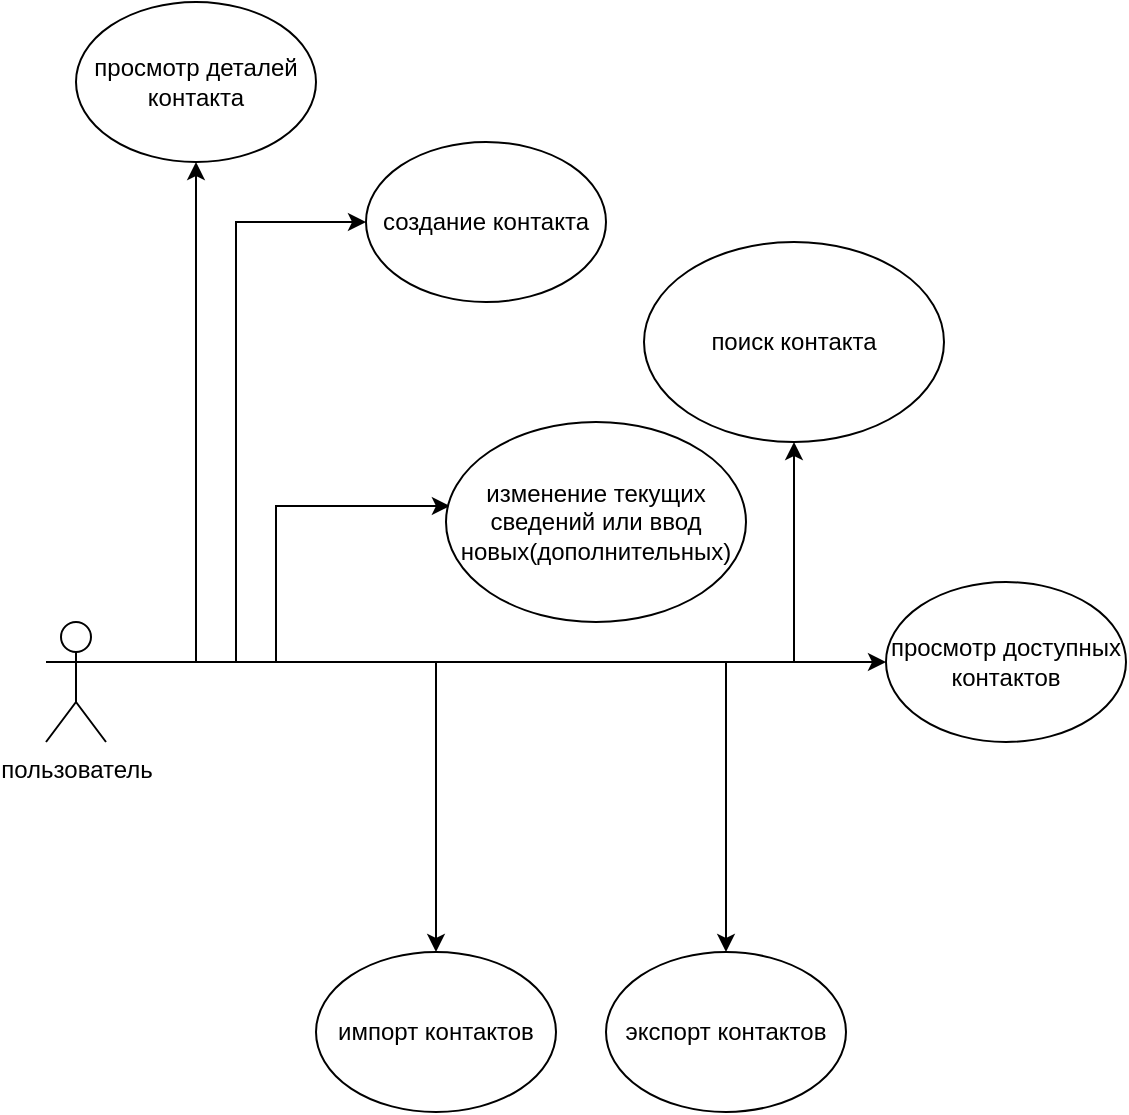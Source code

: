 <mxfile version="15.2.9" type="github" pages="6">
  <diagram id="noFNw0m7qBDQd7dlQbDC" name="Page-1">
    <mxGraphModel dx="782" dy="749" grid="1" gridSize="10" guides="1" tooltips="1" connect="1" arrows="1" fold="1" page="1" pageScale="1" pageWidth="827" pageHeight="1169" math="0" shadow="0">
      <root>
        <mxCell id="0" />
        <mxCell id="1" parent="0" />
        <mxCell id="QxHmwUfe9fX8RYshMnPj-15" style="edgeStyle=orthogonalEdgeStyle;rounded=0;orthogonalLoop=1;jettySize=auto;html=1;exitX=1;exitY=0.333;exitDx=0;exitDy=0;exitPerimeter=0;entryX=0.5;entryY=1;entryDx=0;entryDy=0;" edge="1" parent="1" source="QxHmwUfe9fX8RYshMnPj-1" target="QxHmwUfe9fX8RYshMnPj-13">
          <mxGeometry relative="1" as="geometry" />
        </mxCell>
        <mxCell id="QxHmwUfe9fX8RYshMnPj-16" style="edgeStyle=orthogonalEdgeStyle;rounded=0;orthogonalLoop=1;jettySize=auto;html=1;exitX=1;exitY=0.333;exitDx=0;exitDy=0;exitPerimeter=0;entryX=0.013;entryY=0.42;entryDx=0;entryDy=0;entryPerimeter=0;" edge="1" parent="1" source="QxHmwUfe9fX8RYshMnPj-1" target="QxHmwUfe9fX8RYshMnPj-5">
          <mxGeometry relative="1" as="geometry" />
        </mxCell>
        <mxCell id="QxHmwUfe9fX8RYshMnPj-17" style="edgeStyle=orthogonalEdgeStyle;rounded=0;orthogonalLoop=1;jettySize=auto;html=1;exitX=1;exitY=0.333;exitDx=0;exitDy=0;exitPerimeter=0;entryX=0;entryY=0.5;entryDx=0;entryDy=0;" edge="1" parent="1" source="QxHmwUfe9fX8RYshMnPj-1" target="QxHmwUfe9fX8RYshMnPj-10">
          <mxGeometry relative="1" as="geometry" />
        </mxCell>
        <mxCell id="QxHmwUfe9fX8RYshMnPj-18" style="edgeStyle=orthogonalEdgeStyle;rounded=0;orthogonalLoop=1;jettySize=auto;html=1;exitX=1;exitY=0.333;exitDx=0;exitDy=0;exitPerimeter=0;entryX=0.5;entryY=0;entryDx=0;entryDy=0;" edge="1" parent="1" source="QxHmwUfe9fX8RYshMnPj-1" target="QxHmwUfe9fX8RYshMnPj-11">
          <mxGeometry relative="1" as="geometry" />
        </mxCell>
        <mxCell id="QxHmwUfe9fX8RYshMnPj-19" style="edgeStyle=orthogonalEdgeStyle;rounded=0;orthogonalLoop=1;jettySize=auto;html=1;exitX=1;exitY=0.333;exitDx=0;exitDy=0;exitPerimeter=0;entryX=0;entryY=0.5;entryDx=0;entryDy=0;" edge="1" parent="1" source="QxHmwUfe9fX8RYshMnPj-1" target="QxHmwUfe9fX8RYshMnPj-14">
          <mxGeometry relative="1" as="geometry" />
        </mxCell>
        <mxCell id="QxHmwUfe9fX8RYshMnPj-20" style="edgeStyle=orthogonalEdgeStyle;rounded=0;orthogonalLoop=1;jettySize=auto;html=1;exitX=1;exitY=0.333;exitDx=0;exitDy=0;exitPerimeter=0;entryX=0.5;entryY=1;entryDx=0;entryDy=0;" edge="1" parent="1" source="QxHmwUfe9fX8RYshMnPj-1" target="QxHmwUfe9fX8RYshMnPj-7">
          <mxGeometry relative="1" as="geometry" />
        </mxCell>
        <mxCell id="QxHmwUfe9fX8RYshMnPj-22" style="edgeStyle=orthogonalEdgeStyle;rounded=0;orthogonalLoop=1;jettySize=auto;html=1;exitX=1;exitY=0.333;exitDx=0;exitDy=0;exitPerimeter=0;entryX=0.5;entryY=0;entryDx=0;entryDy=0;" edge="1" parent="1" source="QxHmwUfe9fX8RYshMnPj-1" target="QxHmwUfe9fX8RYshMnPj-21">
          <mxGeometry relative="1" as="geometry" />
        </mxCell>
        <mxCell id="QxHmwUfe9fX8RYshMnPj-1" value="пользователь" style="shape=umlActor;verticalLabelPosition=bottom;verticalAlign=top;html=1;outlineConnect=0;" vertex="1" parent="1">
          <mxGeometry x="40" y="380" width="30" height="60" as="geometry" />
        </mxCell>
        <mxCell id="QxHmwUfe9fX8RYshMnPj-5" value="изменение текущих сведений или ввод новых(дополнительных)" style="ellipse;whiteSpace=wrap;html=1;" vertex="1" parent="1">
          <mxGeometry x="240" y="280" width="150" height="100" as="geometry" />
        </mxCell>
        <mxCell id="QxHmwUfe9fX8RYshMnPj-7" value="поиск контакта" style="ellipse;whiteSpace=wrap;html=1;" vertex="1" parent="1">
          <mxGeometry x="339" y="190" width="150" height="100" as="geometry" />
        </mxCell>
        <mxCell id="QxHmwUfe9fX8RYshMnPj-10" value="просмотр доступных контактов" style="ellipse;whiteSpace=wrap;html=1;" vertex="1" parent="1">
          <mxGeometry x="460" y="360" width="120" height="80" as="geometry" />
        </mxCell>
        <mxCell id="QxHmwUfe9fX8RYshMnPj-11" value="импорт контактов" style="ellipse;whiteSpace=wrap;html=1;" vertex="1" parent="1">
          <mxGeometry x="175" y="545" width="120" height="80" as="geometry" />
        </mxCell>
        <mxCell id="QxHmwUfe9fX8RYshMnPj-13" value="просмотр деталей контакта" style="ellipse;whiteSpace=wrap;html=1;" vertex="1" parent="1">
          <mxGeometry x="55" y="70" width="120" height="80" as="geometry" />
        </mxCell>
        <mxCell id="QxHmwUfe9fX8RYshMnPj-14" value="создание контакта" style="ellipse;whiteSpace=wrap;html=1;" vertex="1" parent="1">
          <mxGeometry x="200" y="140" width="120" height="80" as="geometry" />
        </mxCell>
        <mxCell id="QxHmwUfe9fX8RYshMnPj-21" value="&lt;span&gt;экспорт контактов&lt;/span&gt;" style="ellipse;whiteSpace=wrap;html=1;" vertex="1" parent="1">
          <mxGeometry x="320" y="545" width="120" height="80" as="geometry" />
        </mxCell>
      </root>
    </mxGraphModel>
  </diagram>
  <diagram id="DNUqwKltIspWjeWCtMgM" name="Page-2">
    <mxGraphModel dx="782" dy="749" grid="1" gridSize="10" guides="1" tooltips="1" connect="1" arrows="1" fold="1" page="1" pageScale="1" pageWidth="827" pageHeight="1169" math="0" shadow="0">
      <root>
        <mxCell id="B0-L2ntAiZKXL0hxGSoA-0" />
        <mxCell id="B0-L2ntAiZKXL0hxGSoA-1" parent="B0-L2ntAiZKXL0hxGSoA-0" />
        <mxCell id="B0-L2ntAiZKXL0hxGSoA-2" value="пользователь" style="shape=umlActor;verticalLabelPosition=bottom;verticalAlign=top;html=1;outlineConnect=0;" vertex="1" parent="B0-L2ntAiZKXL0hxGSoA-1">
          <mxGeometry x="180" y="220" width="30" height="60" as="geometry" />
        </mxCell>
        <mxCell id="B0-L2ntAiZKXL0hxGSoA-3" value="Система" style="rounded=0;whiteSpace=wrap;html=1;" vertex="1" parent="B0-L2ntAiZKXL0hxGSoA-1">
          <mxGeometry x="360" y="200" width="120" height="60" as="geometry" />
        </mxCell>
        <mxCell id="dG1VfDpOW0zo1V5SkwSs-0" value="" style="rounded=0;whiteSpace=wrap;html=1;" vertex="1" parent="B0-L2ntAiZKXL0hxGSoA-1">
          <mxGeometry x="190" y="330" width="10" height="130" as="geometry" />
        </mxCell>
        <mxCell id="SUKtC2Z9NnJkBcChLF8K-0" value="" style="rounded=0;whiteSpace=wrap;html=1;" vertex="1" parent="B0-L2ntAiZKXL0hxGSoA-1">
          <mxGeometry x="414" y="330" width="10" height="130" as="geometry" />
        </mxCell>
        <mxCell id="SUKtC2Z9NnJkBcChLF8K-1" value="" style="endArrow=classic;html=1;exitX=1;exitY=0;exitDx=0;exitDy=0;entryX=0;entryY=0;entryDx=0;entryDy=0;" edge="1" parent="B0-L2ntAiZKXL0hxGSoA-1" source="dG1VfDpOW0zo1V5SkwSs-0" target="SUKtC2Z9NnJkBcChLF8K-0">
          <mxGeometry width="50" height="50" relative="1" as="geometry">
            <mxPoint x="300" y="400" as="sourcePoint" />
            <mxPoint x="350" y="350" as="targetPoint" />
          </mxGeometry>
        </mxCell>
        <mxCell id="gdnXDfPHYUvwP7zDh1u8-0" value="ввод имени" style="text;html=1;align=center;verticalAlign=middle;resizable=0;points=[];autosize=1;strokeColor=none;fillColor=none;" vertex="1" parent="B0-L2ntAiZKXL0hxGSoA-1">
          <mxGeometry x="260" y="300" width="80" height="20" as="geometry" />
        </mxCell>
        <mxCell id="gdnXDfPHYUvwP7zDh1u8-7" value="" style="endArrow=classic;dashed=1;html=1;endFill=1;entryX=1;entryY=1;entryDx=0;entryDy=0;exitX=0;exitY=1;exitDx=0;exitDy=0;" edge="1" parent="B0-L2ntAiZKXL0hxGSoA-1" source="SUKtC2Z9NnJkBcChLF8K-0" target="dG1VfDpOW0zo1V5SkwSs-0">
          <mxGeometry width="50" height="50" relative="1" as="geometry">
            <mxPoint x="320" y="600" as="sourcePoint" />
            <mxPoint x="370" y="550" as="targetPoint" />
          </mxGeometry>
        </mxCell>
        <mxCell id="gdnXDfPHYUvwP7zDh1u8-8" value="Контакт создан" style="text;html=1;align=center;verticalAlign=middle;resizable=0;points=[];autosize=1;strokeColor=none;fillColor=none;" vertex="1" parent="B0-L2ntAiZKXL0hxGSoA-1">
          <mxGeometry x="254" y="430" width="100" height="20" as="geometry" />
        </mxCell>
        <mxCell id="gdnXDfPHYUvwP7zDh1u8-10" value="" style="endArrow=none;dashed=1;html=1;entryX=0.5;entryY=0.5;entryDx=0;entryDy=0;entryPerimeter=0;exitX=0.5;exitY=0;exitDx=0;exitDy=0;" edge="1" parent="B0-L2ntAiZKXL0hxGSoA-1" source="dG1VfDpOW0zo1V5SkwSs-0" target="B0-L2ntAiZKXL0hxGSoA-2">
          <mxGeometry width="50" height="50" relative="1" as="geometry">
            <mxPoint x="130" y="360" as="sourcePoint" />
            <mxPoint x="180" y="310" as="targetPoint" />
          </mxGeometry>
        </mxCell>
        <mxCell id="gdnXDfPHYUvwP7zDh1u8-12" value="" style="endArrow=none;dashed=1;html=1;exitX=0.5;exitY=0;exitDx=0;exitDy=0;entryX=0.5;entryY=1;entryDx=0;entryDy=0;" edge="1" parent="B0-L2ntAiZKXL0hxGSoA-1" source="SUKtC2Z9NnJkBcChLF8K-0" target="B0-L2ntAiZKXL0hxGSoA-3">
          <mxGeometry width="50" height="50" relative="1" as="geometry">
            <mxPoint x="210" y="140" as="sourcePoint" />
            <mxPoint x="260" y="90" as="targetPoint" />
          </mxGeometry>
        </mxCell>
        <mxCell id="gdnXDfPHYUvwP7zDh1u8-13" value="" style="endArrow=none;dashed=1;html=1;entryX=0.5;entryY=1;entryDx=0;entryDy=0;" edge="1" parent="B0-L2ntAiZKXL0hxGSoA-1" target="dG1VfDpOW0zo1V5SkwSs-0">
          <mxGeometry width="50" height="50" relative="1" as="geometry">
            <mxPoint x="195" y="530" as="sourcePoint" />
            <mxPoint x="250" y="560" as="targetPoint" />
          </mxGeometry>
        </mxCell>
        <mxCell id="gdnXDfPHYUvwP7zDh1u8-14" value="" style="endArrow=none;dashed=1;html=1;entryX=0.5;entryY=1;entryDx=0;entryDy=0;" edge="1" parent="B0-L2ntAiZKXL0hxGSoA-1" target="SUKtC2Z9NnJkBcChLF8K-0">
          <mxGeometry width="50" height="50" relative="1" as="geometry">
            <mxPoint x="419" y="540" as="sourcePoint" />
            <mxPoint x="470" y="530" as="targetPoint" />
          </mxGeometry>
        </mxCell>
        <mxCell id="RpabWDifIU7xwiUd1cJ8-0" value="категория контакта" style="rounded=0;whiteSpace=wrap;html=1;" vertex="1" parent="B0-L2ntAiZKXL0hxGSoA-1">
          <mxGeometry x="280" y="40" width="120" height="60" as="geometry" />
        </mxCell>
        <mxCell id="RpabWDifIU7xwiUd1cJ8-1" value="предложение о смене имени если уже есть такое имя" style="rounded=0;whiteSpace=wrap;html=1;" vertex="1" parent="B0-L2ntAiZKXL0hxGSoA-1">
          <mxGeometry x="140" y="40" width="120" height="60" as="geometry" />
        </mxCell>
        <mxCell id="Uib4X7zMAWOeDh5U-Mc_-0" value="&lt;span&gt;создание контакта&lt;/span&gt;" style="rounded=0;whiteSpace=wrap;html=1;" vertex="1" parent="B0-L2ntAiZKXL0hxGSoA-1">
          <mxGeometry x="244" y="120" width="120" height="60" as="geometry" />
        </mxCell>
      </root>
    </mxGraphModel>
  </diagram>
  <diagram id="oPzQtn9VEUiXPc2_huBk" name="Page-3">
    <mxGraphModel dx="782" dy="749" grid="1" gridSize="10" guides="1" tooltips="1" connect="1" arrows="1" fold="1" page="1" pageScale="1" pageWidth="827" pageHeight="1169" math="0" shadow="0">
      <root>
        <mxCell id="JvB7w1GRQuXjoaZ8tawv-0" />
        <mxCell id="JvB7w1GRQuXjoaZ8tawv-1" parent="JvB7w1GRQuXjoaZ8tawv-0" />
        <mxCell id="Q1H9kzHEih8PbilOuPhA-0" value="пользователь" style="shape=umlActor;verticalLabelPosition=bottom;verticalAlign=top;html=1;outlineConnect=0;" vertex="1" parent="JvB7w1GRQuXjoaZ8tawv-1">
          <mxGeometry x="180" y="220" width="30" height="60" as="geometry" />
        </mxCell>
        <mxCell id="Q1H9kzHEih8PbilOuPhA-1" value="Система" style="rounded=0;whiteSpace=wrap;html=1;" vertex="1" parent="JvB7w1GRQuXjoaZ8tawv-1">
          <mxGeometry x="360" y="200" width="120" height="60" as="geometry" />
        </mxCell>
        <mxCell id="Q1H9kzHEih8PbilOuPhA-2" value="" style="rounded=0;whiteSpace=wrap;html=1;" vertex="1" parent="JvB7w1GRQuXjoaZ8tawv-1">
          <mxGeometry x="190" y="330" width="10" height="130" as="geometry" />
        </mxCell>
        <mxCell id="Q1H9kzHEih8PbilOuPhA-3" value="" style="rounded=0;whiteSpace=wrap;html=1;" vertex="1" parent="JvB7w1GRQuXjoaZ8tawv-1">
          <mxGeometry x="414" y="330" width="10" height="130" as="geometry" />
        </mxCell>
        <mxCell id="Q1H9kzHEih8PbilOuPhA-4" value="" style="endArrow=classic;html=1;exitX=1;exitY=0;exitDx=0;exitDy=0;entryX=0;entryY=0;entryDx=0;entryDy=0;" edge="1" parent="JvB7w1GRQuXjoaZ8tawv-1" source="Q1H9kzHEih8PbilOuPhA-2" target="Q1H9kzHEih8PbilOuPhA-3">
          <mxGeometry width="50" height="50" relative="1" as="geometry">
            <mxPoint x="300" y="400" as="sourcePoint" />
            <mxPoint x="350" y="350" as="targetPoint" />
          </mxGeometry>
        </mxCell>
        <mxCell id="Q1H9kzHEih8PbilOuPhA-5" value="выбор контакта из списка" style="text;html=1;align=center;verticalAlign=middle;resizable=0;points=[];autosize=1;strokeColor=none;fillColor=none;" vertex="1" parent="JvB7w1GRQuXjoaZ8tawv-1">
          <mxGeometry x="220" y="300" width="160" height="20" as="geometry" />
        </mxCell>
        <mxCell id="Q1H9kzHEih8PbilOuPhA-6" value="" style="endArrow=classic;dashed=1;html=1;endFill=1;entryX=1;entryY=1;entryDx=0;entryDy=0;exitX=0;exitY=1;exitDx=0;exitDy=0;" edge="1" parent="JvB7w1GRQuXjoaZ8tawv-1" source="Q1H9kzHEih8PbilOuPhA-3" target="Q1H9kzHEih8PbilOuPhA-2">
          <mxGeometry width="50" height="50" relative="1" as="geometry">
            <mxPoint x="320" y="600" as="sourcePoint" />
            <mxPoint x="370" y="550" as="targetPoint" />
          </mxGeometry>
        </mxCell>
        <mxCell id="Q1H9kzHEih8PbilOuPhA-7" value="просмотр деталей контакта" style="text;html=1;align=center;verticalAlign=middle;resizable=0;points=[];autosize=1;strokeColor=none;fillColor=none;" vertex="1" parent="JvB7w1GRQuXjoaZ8tawv-1">
          <mxGeometry x="219" y="430" width="170" height="20" as="geometry" />
        </mxCell>
        <mxCell id="Q1H9kzHEih8PbilOuPhA-8" value="" style="endArrow=none;dashed=1;html=1;entryX=0.5;entryY=0.5;entryDx=0;entryDy=0;entryPerimeter=0;exitX=0.5;exitY=0;exitDx=0;exitDy=0;" edge="1" parent="JvB7w1GRQuXjoaZ8tawv-1" source="Q1H9kzHEih8PbilOuPhA-2" target="Q1H9kzHEih8PbilOuPhA-0">
          <mxGeometry width="50" height="50" relative="1" as="geometry">
            <mxPoint x="130" y="360" as="sourcePoint" />
            <mxPoint x="180" y="310" as="targetPoint" />
          </mxGeometry>
        </mxCell>
        <mxCell id="Q1H9kzHEih8PbilOuPhA-9" value="" style="endArrow=none;dashed=1;html=1;exitX=0.5;exitY=0;exitDx=0;exitDy=0;entryX=0.5;entryY=1;entryDx=0;entryDy=0;" edge="1" parent="JvB7w1GRQuXjoaZ8tawv-1" source="Q1H9kzHEih8PbilOuPhA-3" target="Q1H9kzHEih8PbilOuPhA-1">
          <mxGeometry width="50" height="50" relative="1" as="geometry">
            <mxPoint x="210" y="140" as="sourcePoint" />
            <mxPoint x="260" y="90" as="targetPoint" />
          </mxGeometry>
        </mxCell>
        <mxCell id="Q1H9kzHEih8PbilOuPhA-10" value="" style="endArrow=none;dashed=1;html=1;entryX=0.5;entryY=1;entryDx=0;entryDy=0;" edge="1" parent="JvB7w1GRQuXjoaZ8tawv-1" target="Q1H9kzHEih8PbilOuPhA-2">
          <mxGeometry width="50" height="50" relative="1" as="geometry">
            <mxPoint x="195" y="530" as="sourcePoint" />
            <mxPoint x="250" y="560" as="targetPoint" />
          </mxGeometry>
        </mxCell>
        <mxCell id="Q1H9kzHEih8PbilOuPhA-11" value="" style="endArrow=none;dashed=1;html=1;entryX=0.5;entryY=1;entryDx=0;entryDy=0;" edge="1" parent="JvB7w1GRQuXjoaZ8tawv-1" target="Q1H9kzHEih8PbilOuPhA-3">
          <mxGeometry width="50" height="50" relative="1" as="geometry">
            <mxPoint x="419" y="540" as="sourcePoint" />
            <mxPoint x="470" y="530" as="targetPoint" />
          </mxGeometry>
        </mxCell>
        <mxCell id="6JbSl9sHgLoNSjw7WQf8-0" value="&lt;span&gt;просмотр деталей контакта&lt;/span&gt;" style="rounded=0;whiteSpace=wrap;html=1;" vertex="1" parent="JvB7w1GRQuXjoaZ8tawv-1">
          <mxGeometry x="230" y="100" width="120" height="60" as="geometry" />
        </mxCell>
      </root>
    </mxGraphModel>
  </diagram>
  <diagram id="MdPuPC7QZzIerE7jXu_u" name="Page-4">
    <mxGraphModel dx="782" dy="749" grid="1" gridSize="10" guides="1" tooltips="1" connect="1" arrows="1" fold="1" page="1" pageScale="1" pageWidth="827" pageHeight="1169" math="0" shadow="0">
      <root>
        <mxCell id="yTW2bUtDa5X_vojNQ-Gy-0" />
        <mxCell id="yTW2bUtDa5X_vojNQ-Gy-1" parent="yTW2bUtDa5X_vojNQ-Gy-0" />
        <mxCell id="ZV12r2KKqI4RfT_8L4as-0" value="пользователь" style="shape=umlActor;verticalLabelPosition=bottom;verticalAlign=top;html=1;outlineConnect=0;" vertex="1" parent="yTW2bUtDa5X_vojNQ-Gy-1">
          <mxGeometry x="180" y="220" width="30" height="60" as="geometry" />
        </mxCell>
        <mxCell id="ZV12r2KKqI4RfT_8L4as-1" value="Система" style="rounded=0;whiteSpace=wrap;html=1;" vertex="1" parent="yTW2bUtDa5X_vojNQ-Gy-1">
          <mxGeometry x="360" y="200" width="120" height="60" as="geometry" />
        </mxCell>
        <mxCell id="ZV12r2KKqI4RfT_8L4as-2" value="" style="rounded=0;whiteSpace=wrap;html=1;" vertex="1" parent="yTW2bUtDa5X_vojNQ-Gy-1">
          <mxGeometry x="190" y="330" width="10" height="130" as="geometry" />
        </mxCell>
        <mxCell id="ZV12r2KKqI4RfT_8L4as-3" value="" style="rounded=0;whiteSpace=wrap;html=1;" vertex="1" parent="yTW2bUtDa5X_vojNQ-Gy-1">
          <mxGeometry x="414" y="330" width="10" height="130" as="geometry" />
        </mxCell>
        <mxCell id="ZV12r2KKqI4RfT_8L4as-4" value="" style="endArrow=classic;html=1;exitX=1;exitY=0;exitDx=0;exitDy=0;entryX=0;entryY=0;entryDx=0;entryDy=0;" edge="1" parent="yTW2bUtDa5X_vojNQ-Gy-1" source="ZV12r2KKqI4RfT_8L4as-2" target="ZV12r2KKqI4RfT_8L4as-3">
          <mxGeometry width="50" height="50" relative="1" as="geometry">
            <mxPoint x="300" y="400" as="sourcePoint" />
            <mxPoint x="350" y="350" as="targetPoint" />
          </mxGeometry>
        </mxCell>
        <mxCell id="ZV12r2KKqI4RfT_8L4as-5" value="ввод имени в строку поиска" style="text;html=1;align=center;verticalAlign=middle;resizable=0;points=[];autosize=1;strokeColor=none;fillColor=none;" vertex="1" parent="yTW2bUtDa5X_vojNQ-Gy-1">
          <mxGeometry x="215" y="300" width="170" height="20" as="geometry" />
        </mxCell>
        <mxCell id="ZV12r2KKqI4RfT_8L4as-6" value="" style="endArrow=classic;dashed=1;html=1;endFill=1;entryX=1;entryY=1;entryDx=0;entryDy=0;exitX=0;exitY=1;exitDx=0;exitDy=0;" edge="1" parent="yTW2bUtDa5X_vojNQ-Gy-1" source="ZV12r2KKqI4RfT_8L4as-3" target="ZV12r2KKqI4RfT_8L4as-2">
          <mxGeometry width="50" height="50" relative="1" as="geometry">
            <mxPoint x="320" y="600" as="sourcePoint" />
            <mxPoint x="370" y="550" as="targetPoint" />
          </mxGeometry>
        </mxCell>
        <mxCell id="ZV12r2KKqI4RfT_8L4as-7" value="вывод контакта (или нескольких)" style="text;html=1;align=center;verticalAlign=middle;resizable=0;points=[];autosize=1;strokeColor=none;fillColor=none;" vertex="1" parent="yTW2bUtDa5X_vojNQ-Gy-1">
          <mxGeometry x="204" y="430" width="200" height="20" as="geometry" />
        </mxCell>
        <mxCell id="ZV12r2KKqI4RfT_8L4as-8" value="" style="endArrow=none;dashed=1;html=1;entryX=0.5;entryY=0.5;entryDx=0;entryDy=0;entryPerimeter=0;exitX=0.5;exitY=0;exitDx=0;exitDy=0;" edge="1" parent="yTW2bUtDa5X_vojNQ-Gy-1" source="ZV12r2KKqI4RfT_8L4as-2" target="ZV12r2KKqI4RfT_8L4as-0">
          <mxGeometry width="50" height="50" relative="1" as="geometry">
            <mxPoint x="130" y="360" as="sourcePoint" />
            <mxPoint x="180" y="310" as="targetPoint" />
          </mxGeometry>
        </mxCell>
        <mxCell id="ZV12r2KKqI4RfT_8L4as-9" value="" style="endArrow=none;dashed=1;html=1;exitX=0.5;exitY=0;exitDx=0;exitDy=0;entryX=0.5;entryY=1;entryDx=0;entryDy=0;" edge="1" parent="yTW2bUtDa5X_vojNQ-Gy-1" source="ZV12r2KKqI4RfT_8L4as-3" target="ZV12r2KKqI4RfT_8L4as-1">
          <mxGeometry width="50" height="50" relative="1" as="geometry">
            <mxPoint x="210" y="140" as="sourcePoint" />
            <mxPoint x="260" y="90" as="targetPoint" />
          </mxGeometry>
        </mxCell>
        <mxCell id="ZV12r2KKqI4RfT_8L4as-10" value="" style="endArrow=none;dashed=1;html=1;entryX=0.5;entryY=1;entryDx=0;entryDy=0;" edge="1" parent="yTW2bUtDa5X_vojNQ-Gy-1" target="ZV12r2KKqI4RfT_8L4as-2">
          <mxGeometry width="50" height="50" relative="1" as="geometry">
            <mxPoint x="195" y="530" as="sourcePoint" />
            <mxPoint x="250" y="560" as="targetPoint" />
          </mxGeometry>
        </mxCell>
        <mxCell id="ZV12r2KKqI4RfT_8L4as-11" value="" style="endArrow=none;dashed=1;html=1;entryX=0.5;entryY=1;entryDx=0;entryDy=0;" edge="1" parent="yTW2bUtDa5X_vojNQ-Gy-1" target="ZV12r2KKqI4RfT_8L4as-3">
          <mxGeometry width="50" height="50" relative="1" as="geometry">
            <mxPoint x="419" y="540" as="sourcePoint" />
            <mxPoint x="470" y="530" as="targetPoint" />
          </mxGeometry>
        </mxCell>
        <mxCell id="5WUJYLZmNVu7BNlErRCd-0" value="&lt;span&gt;поиск контакта&lt;/span&gt;" style="rounded=0;whiteSpace=wrap;html=1;" vertex="1" parent="yTW2bUtDa5X_vojNQ-Gy-1">
          <mxGeometry x="230" y="110" width="120" height="60" as="geometry" />
        </mxCell>
      </root>
    </mxGraphModel>
  </diagram>
  <diagram id="Mc8WsaHmqG8dyKOB08Su" name="Page-5">
    <mxGraphModel dx="782" dy="749" grid="1" gridSize="10" guides="1" tooltips="1" connect="1" arrows="1" fold="1" page="1" pageScale="1" pageWidth="827" pageHeight="1169" math="0" shadow="0">
      <root>
        <mxCell id="z3ocOnoBX9DAsUEjC-rp-0" />
        <mxCell id="z3ocOnoBX9DAsUEjC-rp-1" parent="z3ocOnoBX9DAsUEjC-rp-0" />
        <mxCell id="9_M24y_08UsC5M0lfd26-0" value="пользователь" style="shape=umlActor;verticalLabelPosition=bottom;verticalAlign=top;html=1;outlineConnect=0;" vertex="1" parent="z3ocOnoBX9DAsUEjC-rp-1">
          <mxGeometry x="180" y="220" width="30" height="60" as="geometry" />
        </mxCell>
        <mxCell id="9_M24y_08UsC5M0lfd26-1" value="Система" style="rounded=0;whiteSpace=wrap;html=1;" vertex="1" parent="z3ocOnoBX9DAsUEjC-rp-1">
          <mxGeometry x="360" y="200" width="120" height="60" as="geometry" />
        </mxCell>
        <mxCell id="9_M24y_08UsC5M0lfd26-2" value="" style="rounded=0;whiteSpace=wrap;html=1;" vertex="1" parent="z3ocOnoBX9DAsUEjC-rp-1">
          <mxGeometry x="190" y="330" width="10" height="130" as="geometry" />
        </mxCell>
        <mxCell id="9_M24y_08UsC5M0lfd26-3" value="" style="rounded=0;whiteSpace=wrap;html=1;" vertex="1" parent="z3ocOnoBX9DAsUEjC-rp-1">
          <mxGeometry x="414" y="330" width="10" height="130" as="geometry" />
        </mxCell>
        <mxCell id="9_M24y_08UsC5M0lfd26-4" value="" style="endArrow=classic;html=1;exitX=1;exitY=0;exitDx=0;exitDy=0;entryX=0;entryY=0;entryDx=0;entryDy=0;" edge="1" parent="z3ocOnoBX9DAsUEjC-rp-1" source="9_M24y_08UsC5M0lfd26-2" target="9_M24y_08UsC5M0lfd26-3">
          <mxGeometry width="50" height="50" relative="1" as="geometry">
            <mxPoint x="300" y="400" as="sourcePoint" />
            <mxPoint x="350" y="350" as="targetPoint" />
          </mxGeometry>
        </mxCell>
        <mxCell id="9_M24y_08UsC5M0lfd26-5" value="выбор контакта" style="text;html=1;align=center;verticalAlign=middle;resizable=0;points=[];autosize=1;strokeColor=none;fillColor=none;" vertex="1" parent="z3ocOnoBX9DAsUEjC-rp-1">
          <mxGeometry x="250" y="300" width="100" height="20" as="geometry" />
        </mxCell>
        <mxCell id="9_M24y_08UsC5M0lfd26-6" value="" style="endArrow=classic;dashed=1;html=1;endFill=1;entryX=1;entryY=1;entryDx=0;entryDy=0;exitX=0;exitY=1;exitDx=0;exitDy=0;" edge="1" parent="z3ocOnoBX9DAsUEjC-rp-1" source="9_M24y_08UsC5M0lfd26-3" target="9_M24y_08UsC5M0lfd26-2">
          <mxGeometry width="50" height="50" relative="1" as="geometry">
            <mxPoint x="320" y="600" as="sourcePoint" />
            <mxPoint x="370" y="550" as="targetPoint" />
          </mxGeometry>
        </mxCell>
        <mxCell id="9_M24y_08UsC5M0lfd26-8" value="" style="endArrow=none;dashed=1;html=1;entryX=0.5;entryY=0.5;entryDx=0;entryDy=0;entryPerimeter=0;exitX=0.5;exitY=0;exitDx=0;exitDy=0;" edge="1" parent="z3ocOnoBX9DAsUEjC-rp-1" source="9_M24y_08UsC5M0lfd26-2" target="9_M24y_08UsC5M0lfd26-0">
          <mxGeometry width="50" height="50" relative="1" as="geometry">
            <mxPoint x="130" y="360" as="sourcePoint" />
            <mxPoint x="180" y="310" as="targetPoint" />
          </mxGeometry>
        </mxCell>
        <mxCell id="9_M24y_08UsC5M0lfd26-9" value="" style="endArrow=none;dashed=1;html=1;exitX=0.5;exitY=0;exitDx=0;exitDy=0;entryX=0.5;entryY=1;entryDx=0;entryDy=0;" edge="1" parent="z3ocOnoBX9DAsUEjC-rp-1" source="9_M24y_08UsC5M0lfd26-3" target="9_M24y_08UsC5M0lfd26-1">
          <mxGeometry width="50" height="50" relative="1" as="geometry">
            <mxPoint x="210" y="140" as="sourcePoint" />
            <mxPoint x="260" y="90" as="targetPoint" />
          </mxGeometry>
        </mxCell>
        <mxCell id="ISvDqQRL75gz2ODny-BO-0" value="&lt;span&gt;изменение текущих сведений или ввод новых(дополнительных)&lt;/span&gt;" style="rounded=0;whiteSpace=wrap;html=1;" vertex="1" parent="z3ocOnoBX9DAsUEjC-rp-1">
          <mxGeometry x="240" y="100" width="120" height="60" as="geometry" />
        </mxCell>
        <mxCell id="CU_W1Dt-wxNz_MzD3C0M-0" value="" style="rounded=0;whiteSpace=wrap;html=1;" vertex="1" parent="z3ocOnoBX9DAsUEjC-rp-1">
          <mxGeometry x="190" y="520" width="10" height="130" as="geometry" />
        </mxCell>
        <mxCell id="CU_W1Dt-wxNz_MzD3C0M-1" value="" style="rounded=0;whiteSpace=wrap;html=1;" vertex="1" parent="z3ocOnoBX9DAsUEjC-rp-1">
          <mxGeometry x="415" y="520" width="10" height="130" as="geometry" />
        </mxCell>
        <mxCell id="CU_W1Dt-wxNz_MzD3C0M-2" value="" style="endArrow=classic;html=1;exitX=1;exitY=0;exitDx=0;exitDy=0;entryX=0;entryY=0;entryDx=0;entryDy=0;" edge="1" parent="z3ocOnoBX9DAsUEjC-rp-1" source="CU_W1Dt-wxNz_MzD3C0M-0" target="CU_W1Dt-wxNz_MzD3C0M-1">
          <mxGeometry width="50" height="50" relative="1" as="geometry">
            <mxPoint x="320" y="570" as="sourcePoint" />
            <mxPoint x="370" y="520" as="targetPoint" />
          </mxGeometry>
        </mxCell>
        <mxCell id="CU_W1Dt-wxNz_MzD3C0M-3" value="редактирование контакта" style="text;html=1;align=center;verticalAlign=middle;resizable=0;points=[];autosize=1;strokeColor=none;fillColor=none;" vertex="1" parent="z3ocOnoBX9DAsUEjC-rp-1">
          <mxGeometry x="230" y="490" width="160" height="20" as="geometry" />
        </mxCell>
        <mxCell id="CU_W1Dt-wxNz_MzD3C0M-4" value="" style="rounded=0;whiteSpace=wrap;html=1;" vertex="1" parent="z3ocOnoBX9DAsUEjC-rp-1">
          <mxGeometry x="510" y="520" width="10" height="130" as="geometry" />
        </mxCell>
        <mxCell id="CU_W1Dt-wxNz_MzD3C0M-5" value="" style="rounded=0;whiteSpace=wrap;html=1;" vertex="1" parent="z3ocOnoBX9DAsUEjC-rp-1">
          <mxGeometry x="735" y="520" width="10" height="130" as="geometry" />
        </mxCell>
        <mxCell id="CU_W1Dt-wxNz_MzD3C0M-6" value="" style="endArrow=classic;html=1;exitX=1;exitY=0;exitDx=0;exitDy=0;entryX=0;entryY=0;entryDx=0;entryDy=0;" edge="1" parent="z3ocOnoBX9DAsUEjC-rp-1" source="CU_W1Dt-wxNz_MzD3C0M-4" target="CU_W1Dt-wxNz_MzD3C0M-5">
          <mxGeometry width="50" height="50" relative="1" as="geometry">
            <mxPoint x="640" y="570" as="sourcePoint" />
            <mxPoint x="690" y="520" as="targetPoint" />
          </mxGeometry>
        </mxCell>
        <mxCell id="CU_W1Dt-wxNz_MzD3C0M-7" value="&amp;nbsp;ввод дополнительных сведений" style="text;html=1;align=center;verticalAlign=middle;resizable=0;points=[];autosize=1;strokeColor=none;fillColor=none;" vertex="1" parent="z3ocOnoBX9DAsUEjC-rp-1">
          <mxGeometry x="530" y="490" width="200" height="20" as="geometry" />
        </mxCell>
      </root>
    </mxGraphModel>
  </diagram>
  <diagram id="SyhonV8dzsuNxz2Ebh7r" name="Page-6">
    <mxGraphModel dx="782" dy="749" grid="1" gridSize="10" guides="1" tooltips="1" connect="1" arrows="1" fold="1" page="1" pageScale="1" pageWidth="827" pageHeight="1169" math="0" shadow="0">
      <root>
        <mxCell id="_XUsLnlvQ9E4qCnfypdc-0" />
        <mxCell id="_XUsLnlvQ9E4qCnfypdc-1" parent="_XUsLnlvQ9E4qCnfypdc-0" />
        <mxCell id="n-ikkma1eBd6GEnnhVRu-0" value="пользователь" style="shape=umlActor;verticalLabelPosition=bottom;verticalAlign=top;html=1;outlineConnect=0;" vertex="1" parent="_XUsLnlvQ9E4qCnfypdc-1">
          <mxGeometry x="180" y="220" width="30" height="60" as="geometry" />
        </mxCell>
        <mxCell id="n-ikkma1eBd6GEnnhVRu-1" value="Система" style="rounded=0;whiteSpace=wrap;html=1;" vertex="1" parent="_XUsLnlvQ9E4qCnfypdc-1">
          <mxGeometry x="360" y="200" width="120" height="60" as="geometry" />
        </mxCell>
        <mxCell id="n-ikkma1eBd6GEnnhVRu-2" value="" style="rounded=0;whiteSpace=wrap;html=1;" vertex="1" parent="_XUsLnlvQ9E4qCnfypdc-1">
          <mxGeometry x="190" y="330" width="10" height="130" as="geometry" />
        </mxCell>
        <mxCell id="n-ikkma1eBd6GEnnhVRu-3" value="" style="rounded=0;whiteSpace=wrap;html=1;" vertex="1" parent="_XUsLnlvQ9E4qCnfypdc-1">
          <mxGeometry x="414" y="330" width="10" height="130" as="geometry" />
        </mxCell>
        <mxCell id="n-ikkma1eBd6GEnnhVRu-4" value="" style="endArrow=classic;html=1;exitX=1;exitY=0;exitDx=0;exitDy=0;entryX=0;entryY=0;entryDx=0;entryDy=0;" edge="1" parent="_XUsLnlvQ9E4qCnfypdc-1" source="n-ikkma1eBd6GEnnhVRu-2" target="n-ikkma1eBd6GEnnhVRu-3">
          <mxGeometry width="50" height="50" relative="1" as="geometry">
            <mxPoint x="300" y="400" as="sourcePoint" />
            <mxPoint x="350" y="350" as="targetPoint" />
          </mxGeometry>
        </mxCell>
        <mxCell id="n-ikkma1eBd6GEnnhVRu-5" value="выбор списка контактов" style="text;html=1;align=center;verticalAlign=middle;resizable=0;points=[];autosize=1;strokeColor=none;fillColor=none;" vertex="1" parent="_XUsLnlvQ9E4qCnfypdc-1">
          <mxGeometry x="225" y="300" width="150" height="20" as="geometry" />
        </mxCell>
        <mxCell id="n-ikkma1eBd6GEnnhVRu-6" value="" style="endArrow=classic;dashed=1;html=1;endFill=1;entryX=1;entryY=1;entryDx=0;entryDy=0;exitX=0;exitY=1;exitDx=0;exitDy=0;" edge="1" parent="_XUsLnlvQ9E4qCnfypdc-1" source="n-ikkma1eBd6GEnnhVRu-3" target="n-ikkma1eBd6GEnnhVRu-2">
          <mxGeometry width="50" height="50" relative="1" as="geometry">
            <mxPoint x="320" y="600" as="sourcePoint" />
            <mxPoint x="370" y="550" as="targetPoint" />
          </mxGeometry>
        </mxCell>
        <mxCell id="n-ikkma1eBd6GEnnhVRu-7" value="просмотр существующих контактов" style="text;html=1;align=center;verticalAlign=middle;resizable=0;points=[];autosize=1;strokeColor=none;fillColor=none;" vertex="1" parent="_XUsLnlvQ9E4qCnfypdc-1">
          <mxGeometry x="199" y="430" width="210" height="20" as="geometry" />
        </mxCell>
        <mxCell id="n-ikkma1eBd6GEnnhVRu-8" value="" style="endArrow=none;dashed=1;html=1;entryX=0.5;entryY=0.5;entryDx=0;entryDy=0;entryPerimeter=0;exitX=0.5;exitY=0;exitDx=0;exitDy=0;" edge="1" parent="_XUsLnlvQ9E4qCnfypdc-1" source="n-ikkma1eBd6GEnnhVRu-2" target="n-ikkma1eBd6GEnnhVRu-0">
          <mxGeometry width="50" height="50" relative="1" as="geometry">
            <mxPoint x="130" y="360" as="sourcePoint" />
            <mxPoint x="180" y="310" as="targetPoint" />
          </mxGeometry>
        </mxCell>
        <mxCell id="n-ikkma1eBd6GEnnhVRu-9" value="" style="endArrow=none;dashed=1;html=1;exitX=0.5;exitY=0;exitDx=0;exitDy=0;entryX=0.5;entryY=1;entryDx=0;entryDy=0;" edge="1" parent="_XUsLnlvQ9E4qCnfypdc-1" source="n-ikkma1eBd6GEnnhVRu-3" target="n-ikkma1eBd6GEnnhVRu-1">
          <mxGeometry width="50" height="50" relative="1" as="geometry">
            <mxPoint x="210" y="140" as="sourcePoint" />
            <mxPoint x="260" y="90" as="targetPoint" />
          </mxGeometry>
        </mxCell>
        <mxCell id="n-ikkma1eBd6GEnnhVRu-10" value="" style="endArrow=none;dashed=1;html=1;entryX=0.5;entryY=1;entryDx=0;entryDy=0;" edge="1" parent="_XUsLnlvQ9E4qCnfypdc-1" target="n-ikkma1eBd6GEnnhVRu-2">
          <mxGeometry width="50" height="50" relative="1" as="geometry">
            <mxPoint x="195" y="530" as="sourcePoint" />
            <mxPoint x="250" y="560" as="targetPoint" />
          </mxGeometry>
        </mxCell>
        <mxCell id="n-ikkma1eBd6GEnnhVRu-11" value="" style="endArrow=none;dashed=1;html=1;entryX=0.5;entryY=1;entryDx=0;entryDy=0;" edge="1" parent="_XUsLnlvQ9E4qCnfypdc-1" target="n-ikkma1eBd6GEnnhVRu-3">
          <mxGeometry width="50" height="50" relative="1" as="geometry">
            <mxPoint x="419" y="540" as="sourcePoint" />
            <mxPoint x="470" y="530" as="targetPoint" />
          </mxGeometry>
        </mxCell>
        <mxCell id="1s7q7oVhGO5_io5umFGI-0" value="&lt;span&gt;просмотр доступных контактов&lt;/span&gt;" style="rounded=0;whiteSpace=wrap;html=1;" vertex="1" parent="_XUsLnlvQ9E4qCnfypdc-1">
          <mxGeometry x="254" y="100" width="120" height="60" as="geometry" />
        </mxCell>
      </root>
    </mxGraphModel>
  </diagram>
</mxfile>
